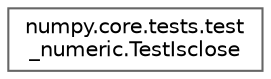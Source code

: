 digraph "Graphical Class Hierarchy"
{
 // LATEX_PDF_SIZE
  bgcolor="transparent";
  edge [fontname=Helvetica,fontsize=10,labelfontname=Helvetica,labelfontsize=10];
  node [fontname=Helvetica,fontsize=10,shape=box,height=0.2,width=0.4];
  rankdir="LR";
  Node0 [id="Node000000",label="numpy.core.tests.test\l_numeric.TestIsclose",height=0.2,width=0.4,color="grey40", fillcolor="white", style="filled",URL="$d0/d9b/classnumpy_1_1core_1_1tests_1_1test__numeric_1_1TestIsclose.html",tooltip=" "];
}
